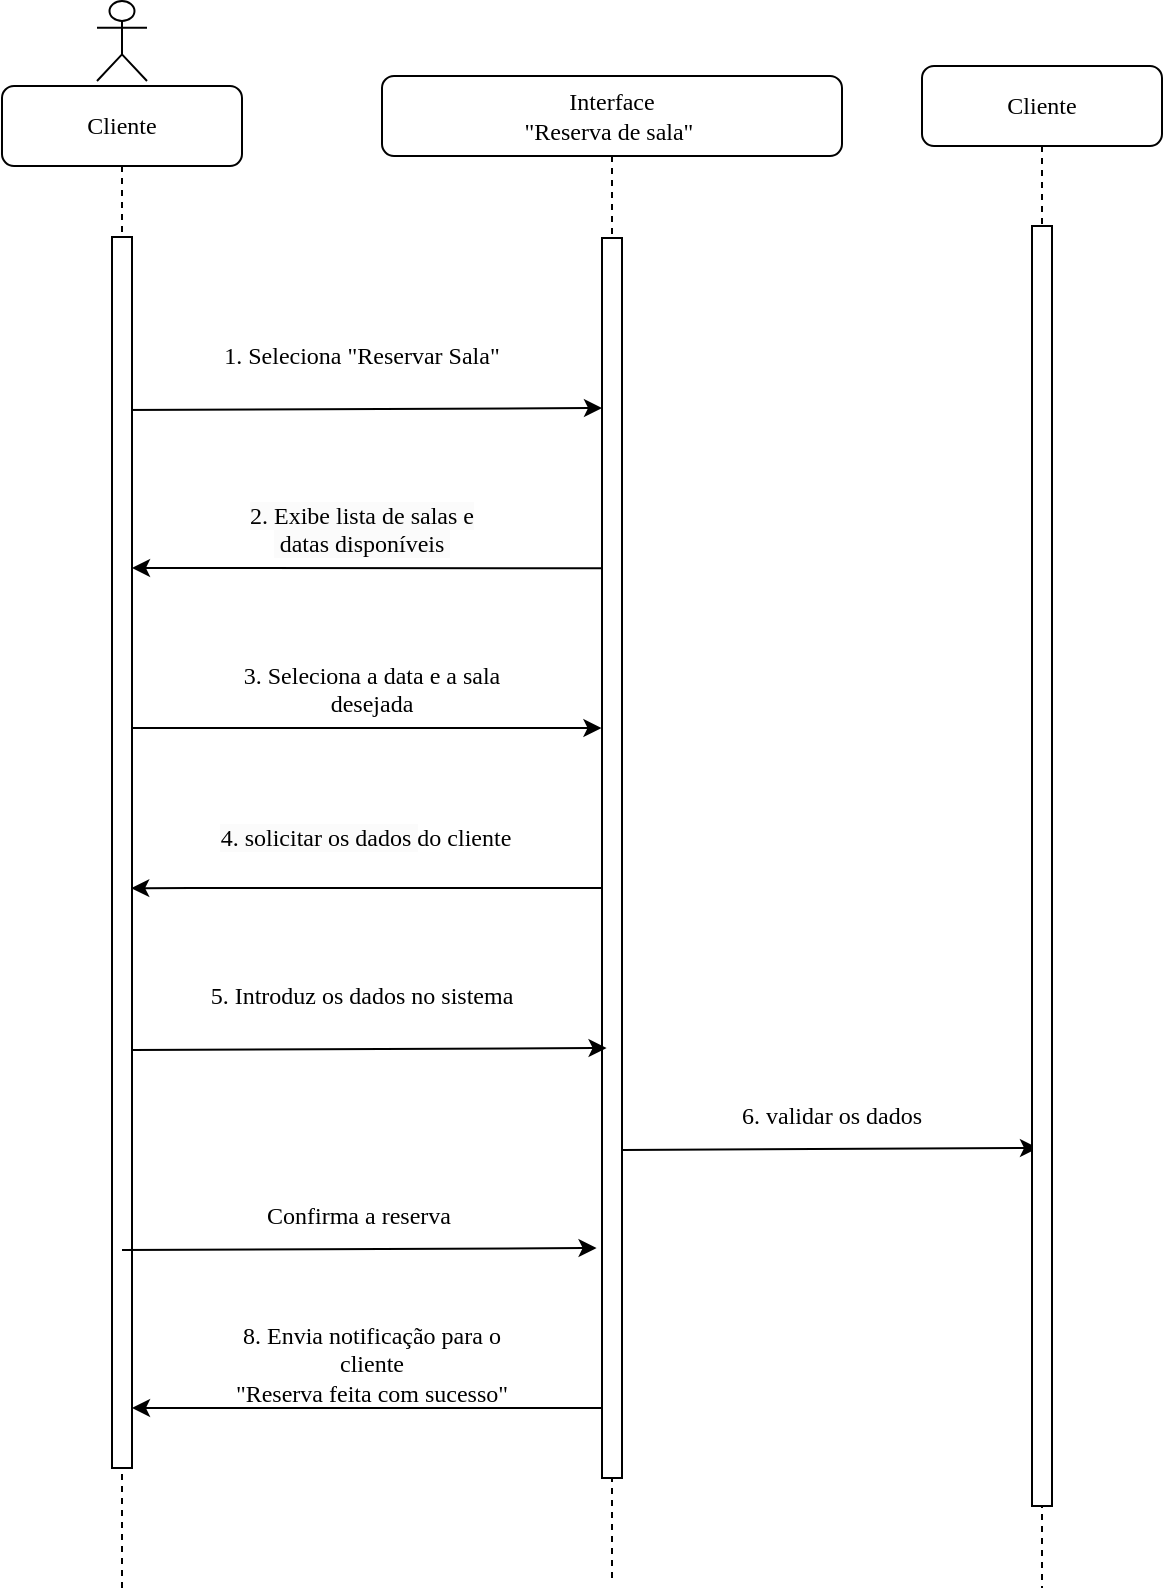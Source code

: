 <mxfile version="24.8.3">
  <diagram name="Page-1" id="13e1069c-82ec-6db2-03f1-153e76fe0fe0">
    <mxGraphModel dx="1000" dy="530" grid="1" gridSize="10" guides="1" tooltips="1" connect="1" arrows="1" fold="1" page="1" pageScale="1" pageWidth="1400" pageHeight="850" background="none" math="0" shadow="0">
      <root>
        <mxCell id="0" />
        <mxCell id="1" parent="0" />
        <mxCell id="7baba1c4bc27f4b0-2" value="Interface&lt;div style=&quot;font-size: 12px;&quot;&gt;&quot;Reserva de sala&quot;&amp;nbsp;&lt;/div&gt;" style="shape=umlLifeline;perimeter=lifelinePerimeter;whiteSpace=wrap;html=1;container=1;collapsible=0;recursiveResize=0;outlineConnect=0;rounded=1;shadow=0;comic=0;labelBackgroundColor=none;strokeWidth=1;fontFamily=Verdana;fontSize=12;align=center;" parent="1" vertex="1">
          <mxGeometry x="430" y="74" width="230" height="751" as="geometry" />
        </mxCell>
        <mxCell id="7baba1c4bc27f4b0-10" value="" style="html=1;points=[];perimeter=orthogonalPerimeter;rounded=0;shadow=0;comic=0;labelBackgroundColor=none;strokeWidth=1;fontFamily=Verdana;fontSize=12;align=center;" parent="7baba1c4bc27f4b0-2" vertex="1">
          <mxGeometry x="110" y="81" width="10" height="620" as="geometry" />
        </mxCell>
        <mxCell id="jpCe2Csj7cK2ZQe0Vtn_-14" value="&lt;span style=&quot;color: rgb(0, 0, 0); font-size: 12px; font-style: normal; font-variant-ligatures: normal; font-variant-caps: normal; font-weight: 400; letter-spacing: normal; orphans: 2; text-indent: 0px; text-transform: none; widows: 2; word-spacing: 0px; -webkit-text-stroke-width: 0px; white-space: nowrap; background-color: rgb(251, 251, 251); text-decoration-thickness: initial; text-decoration-style: initial; text-decoration-color: initial; float: none; display: inline !important;&quot;&gt;2. Exibe lista de salas e&lt;/span&gt;&lt;div style=&quot;font-size: 12px;&quot;&gt;&lt;span style=&quot;color: rgb(0, 0, 0); font-size: 12px; font-style: normal; font-variant-ligatures: normal; font-variant-caps: normal; font-weight: 400; letter-spacing: normal; orphans: 2; text-indent: 0px; text-transform: none; widows: 2; word-spacing: 0px; -webkit-text-stroke-width: 0px; white-space: nowrap; background-color: rgb(251, 251, 251); text-decoration-thickness: initial; text-decoration-style: initial; text-decoration-color: initial; float: none; display: inline !important;&quot;&gt;&amp;nbsp;datas disponíveis&amp;nbsp;&lt;/span&gt;&lt;/div&gt;" style="text;whiteSpace=wrap;html=1;fontSize=12;align=center;fontFamily=Verdana;" parent="7baba1c4bc27f4b0-2" vertex="1">
          <mxGeometry x="-85" y="206" width="150" height="29" as="geometry" />
        </mxCell>
        <mxCell id="jpCe2Csj7cK2ZQe0Vtn_-15" value="&lt;div style=&quot;font-size: 12px;&quot;&gt;&lt;span style=&quot;background-color: initial; text-wrap: nowrap; font-size: 12px;&quot;&gt;&lt;font style=&quot;font-size: 12px;&quot;&gt;3. Seleciona a data e a sala&lt;/font&gt;&lt;/span&gt;&lt;/div&gt;&lt;div style=&quot;font-size: 12px;&quot;&gt;&lt;span style=&quot;background-color: initial; text-wrap: nowrap; font-size: 12px;&quot;&gt;&lt;font style=&quot;font-size: 12px;&quot;&gt;desejada&lt;/font&gt;&lt;/span&gt;&lt;/div&gt;" style="text;whiteSpace=wrap;html=1;align=center;fontSize=12;fontFamily=Verdana;" parent="7baba1c4bc27f4b0-2" vertex="1">
          <mxGeometry x="-75" y="286" width="140" height="40" as="geometry" />
        </mxCell>
        <mxCell id="i20f5D9uLhxDCImRe5Bx-5" value="" style="endArrow=classic;html=1;rounded=0;exitX=1.033;exitY=0.428;exitDx=0;exitDy=0;exitPerimeter=0;entryX=0.3;entryY=0.797;entryDx=0;entryDy=0;entryPerimeter=0;" parent="7baba1c4bc27f4b0-2" edge="1">
          <mxGeometry width="50" height="50" relative="1" as="geometry">
            <mxPoint x="120" y="536.974" as="sourcePoint" />
            <mxPoint x="328.0" y="536.0" as="targetPoint" />
            <Array as="points" />
          </mxGeometry>
        </mxCell>
        <mxCell id="i20f5D9uLhxDCImRe5Bx-6" value="&lt;div style=&quot;text-indent: 0px; font-size: 12px;&quot;&gt;&lt;span style=&quot;text-indent: -0.25in; background-color: initial; text-wrap-mode: nowrap; font-size: 12px;&quot;&gt;&lt;font style=&quot;font-size: 12px;&quot;&gt;6.&lt;/font&gt;&lt;/span&gt;&lt;span style=&quot;font-size: 12px; text-indent: -0.25in; background-color: initial;&quot;&gt;&amp;nbsp;validar os dados&lt;/span&gt;&lt;font style=&quot;font-size: 12px;&quot;&gt;&lt;span style=&quot;text-wrap-mode: nowrap; font-size: 12px;&quot;&gt;&lt;br style=&quot;font-size: 12px;&quot;&gt;&lt;/span&gt;&lt;/font&gt;&lt;/div&gt;&lt;p class=&quot;MsoListParagraph&quot; style=&quot;margin-left: 40.5pt; font-size: 12px;&quot;&gt;&lt;/p&gt;" style="text;whiteSpace=wrap;html=1;fontSize=12;align=center;verticalAlign=top;fontFamily=Verdana;" parent="7baba1c4bc27f4b0-2" vertex="1">
          <mxGeometry x="140" y="506" width="170" height="24" as="geometry" />
        </mxCell>
        <mxCell id="jpCe2Csj7cK2ZQe0Vtn_-39" value="" style="endArrow=classic;html=1;rounded=0;" parent="7baba1c4bc27f4b0-2" edge="1" target="7baba1c4bc27f4b0-9">
          <mxGeometry width="50" height="50" relative="1" as="geometry">
            <mxPoint x="110" y="666" as="sourcePoint" />
            <mxPoint x="-321.09" y="672.512" as="targetPoint" />
            <Array as="points" />
          </mxGeometry>
        </mxCell>
        <mxCell id="7baba1c4bc27f4b0-3" value="Cliente" style="shape=umlLifeline;perimeter=lifelinePerimeter;whiteSpace=wrap;html=1;container=1;collapsible=0;recursiveResize=0;outlineConnect=0;rounded=1;shadow=0;comic=0;labelBackgroundColor=none;strokeWidth=1;fontFamily=Verdana;fontSize=12;align=center;" parent="1" vertex="1">
          <mxGeometry x="700" y="69" width="120" height="761" as="geometry" />
        </mxCell>
        <mxCell id="7baba1c4bc27f4b0-13" value="" style="html=1;points=[];perimeter=orthogonalPerimeter;rounded=0;shadow=0;comic=0;labelBackgroundColor=none;strokeWidth=1;fontFamily=Verdana;fontSize=12;align=center;" parent="7baba1c4bc27f4b0-3" vertex="1">
          <mxGeometry x="55" y="80" width="10" height="640" as="geometry" />
        </mxCell>
        <mxCell id="7baba1c4bc27f4b0-8" value="Cliente" style="shape=umlLifeline;perimeter=lifelinePerimeter;whiteSpace=wrap;html=1;container=1;collapsible=0;recursiveResize=0;outlineConnect=0;rounded=1;shadow=0;comic=0;labelBackgroundColor=none;strokeWidth=1;fontFamily=Verdana;fontSize=12;align=center;" parent="1" vertex="1">
          <mxGeometry x="240" y="79" width="120" height="751" as="geometry" />
        </mxCell>
        <mxCell id="jpCe2Csj7cK2ZQe0Vtn_-24" value="" style="endArrow=classic;html=1;rounded=0;exitX=0.857;exitY=0.625;exitDx=0;exitDy=0;exitPerimeter=0;entryX=0.086;entryY=0.618;entryDx=0;entryDy=0;entryPerimeter=0;" parent="7baba1c4bc27f4b0-8" edge="1">
          <mxGeometry width="50" height="50" relative="1" as="geometry">
            <mxPoint x="65.0" y="482.028" as="sourcePoint" />
            <mxPoint x="302.29" y="481" as="targetPoint" />
            <Array as="points" />
          </mxGeometry>
        </mxCell>
        <mxCell id="jpCe2Csj7cK2ZQe0Vtn_-17" value="" style="endArrow=classic;html=1;rounded=0;entryX=0.006;entryY=0.424;entryDx=0;entryDy=0;entryPerimeter=0;exitX=1.033;exitY=0.428;exitDx=0;exitDy=0;exitPerimeter=0;" parent="1" edge="1">
          <mxGeometry width="50" height="50" relative="1" as="geometry">
            <mxPoint x="305.0" y="400.054" as="sourcePoint" />
            <mxPoint x="539.73" y="400" as="targetPoint" />
            <Array as="points" />
          </mxGeometry>
        </mxCell>
        <mxCell id="jpCe2Csj7cK2ZQe0Vtn_-20" value="&lt;div&gt;&lt;br&gt;&lt;/div&gt;&lt;div&gt;&lt;br&gt;&lt;/div&gt;" style="shape=umlActor;verticalLabelPosition=bottom;verticalAlign=top;html=1;outlineConnect=0;" parent="1" vertex="1">
          <mxGeometry x="287.5" y="36.5" width="25" height="40" as="geometry" />
        </mxCell>
        <mxCell id="jpCe2Csj7cK2ZQe0Vtn_-7" value="" style="endArrow=classic;html=1;rounded=0;" parent="1" edge="1">
          <mxGeometry width="50" height="50" relative="1" as="geometry">
            <mxPoint x="300" y="241" as="sourcePoint" />
            <mxPoint x="540" y="240" as="targetPoint" />
          </mxGeometry>
        </mxCell>
        <mxCell id="jpCe2Csj7cK2ZQe0Vtn_-29" value="&lt;div style=&quot;font-size: 12px;&quot;&gt;&lt;span style=&quot;background-color: initial; text-wrap-mode: nowrap; font-size: 12px;&quot;&gt;&lt;font style=&quot;font-size: 12px;&quot;&gt;8. Envia notificação para o cliente&lt;/font&gt;&lt;/span&gt;&lt;/div&gt;&lt;div style=&quot;font-size: 12px;&quot;&gt;&lt;span style=&quot;background-color: initial; text-wrap-mode: nowrap; font-size: 12px;&quot;&gt;&lt;font style=&quot;font-size: 12px;&quot;&gt;&quot;Reserva feita com sucesso&quot;&lt;/font&gt;&lt;/span&gt;&lt;/div&gt;" style="text;whiteSpace=wrap;html=1;fontSize=12;align=center;fontFamily=Verdana;" parent="1" vertex="1">
          <mxGeometry x="345" y="690" width="160" height="40" as="geometry" />
        </mxCell>
        <mxCell id="SjC08Xs28rp6ZLOFi1u1-16" value="" style="endArrow=classic;html=1;rounded=0;entryX=0.423;entryY=0.661;entryDx=0;entryDy=0;entryPerimeter=0;" parent="1" target="7baba1c4bc27f4b0-9" edge="1">
          <mxGeometry width="50" height="50" relative="1" as="geometry">
            <mxPoint x="300" y="514" as="sourcePoint" />
            <mxPoint x="614" y="516" as="targetPoint" />
            <Array as="points" />
          </mxGeometry>
        </mxCell>
        <mxCell id="7baba1c4bc27f4b0-9" value="" style="html=1;points=[];perimeter=orthogonalPerimeter;rounded=0;shadow=0;comic=0;labelBackgroundColor=none;strokeWidth=1;fontFamily=Verdana;fontSize=12;align=center;" parent="1" vertex="1">
          <mxGeometry x="295" y="154.5" width="10" height="615.5" as="geometry" />
        </mxCell>
        <mxCell id="jpCe2Csj7cK2ZQe0Vtn_-13" value="&lt;div style=&quot;font-size: 12px;&quot;&gt;&lt;span style=&quot;background-color: initial; text-wrap: nowrap; font-size: 12px;&quot;&gt;&lt;font style=&quot;font-size: 12px;&quot;&gt;1. Seleciona &quot;Reservar Sala&lt;/font&gt;&lt;/span&gt;&lt;span style=&quot;background-color: initial; text-wrap-mode: nowrap; font-size: 12px;&quot;&gt;&quot;&lt;/span&gt;&lt;/div&gt;" style="text;whiteSpace=wrap;html=1;fontSize=12;align=center;fontFamily=Verdana;" parent="1" vertex="1">
          <mxGeometry x="350" y="200" width="140" height="40" as="geometry" />
        </mxCell>
        <mxCell id="jpCe2Csj7cK2ZQe0Vtn_-12" value="" style="endArrow=classic;html=1;rounded=0;exitX=0.033;exitY=0.158;exitDx=0;exitDy=0;exitPerimeter=0;" parent="1" edge="1">
          <mxGeometry width="50" height="50" relative="1" as="geometry">
            <mxPoint x="540.33" y="320.12" as="sourcePoint" />
            <mxPoint x="305.0" y="320" as="targetPoint" />
            <Array as="points" />
          </mxGeometry>
        </mxCell>
        <mxCell id="jpCe2Csj7cK2ZQe0Vtn_-19" value="" style="endArrow=classic;html=1;rounded=0;entryX=0.96;entryY=0.529;entryDx=0;entryDy=0;entryPerimeter=0;" parent="1" target="7baba1c4bc27f4b0-9" edge="1">
          <mxGeometry width="50" height="50" relative="1" as="geometry">
            <mxPoint x="540" y="480" as="sourcePoint" />
            <mxPoint x="310.0" y="480.5" as="targetPoint" />
            <Array as="points">
              <mxPoint x="334.29" y="480" />
            </Array>
          </mxGeometry>
        </mxCell>
        <mxCell id="jpCe2Csj7cK2ZQe0Vtn_-18" value="&lt;span style=&quot;color: rgb(0, 0, 0); font-style: normal; font-variant-ligatures: normal; font-variant-caps: normal; font-weight: 400; letter-spacing: normal; orphans: 2; text-indent: 0px; text-transform: none; widows: 2; word-spacing: 0px; -webkit-text-stroke-width: 0px; white-space: nowrap; background-color: rgb(251, 251, 251); text-decoration-thickness: initial; text-decoration-style: initial; text-decoration-color: initial; float: none; font-size: 12px; display: inline !important;&quot;&gt;4. solicitar os dados&amp;nbsp;&lt;/span&gt;&lt;span style=&quot;text-wrap-mode: nowrap;&quot;&gt;do cliente&amp;nbsp;&lt;/span&gt;&lt;span style=&quot;background-color: initial; text-wrap-mode: nowrap;&quot;&gt;&amp;nbsp;&lt;/span&gt;" style="text;whiteSpace=wrap;html=1;align=center;fontSize=12;verticalAlign=middle;fontFamily=Verdana;" parent="1" vertex="1">
          <mxGeometry x="320" y="434.5" width="210" height="40" as="geometry" />
        </mxCell>
        <mxCell id="jpCe2Csj7cK2ZQe0Vtn_-28" value="&lt;div style=&quot;font-size: 12px;&quot;&gt;&lt;font style=&quot;font-size: 12px;&quot;&gt;&lt;span style=&quot;text-wrap-mode: nowrap; font-size: 12px;&quot;&gt;5. I&lt;/span&gt;&lt;/font&gt;&lt;span style=&quot;text-indent: -18pt; background-color: initial; font-size: 12px;&quot;&gt;ntroduz os dados no sistema&lt;/span&gt;&lt;/div&gt;&lt;p class=&quot;MsoListParagraph&quot; style=&quot;margin-top: 0cm; margin-right: 0cm; margin-left: 40.5pt; text-indent: -18pt; line-height: normal; font-size: 12px;&quot;&gt;&lt;/p&gt;" style="text;whiteSpace=wrap;html=1;fontSize=12;align=center;verticalAlign=middle;fontFamily=Verdana;" parent="1" vertex="1">
          <mxGeometry x="330" y="520" width="180" height="40" as="geometry" />
        </mxCell>
        <mxCell id="a-hRJibyOcb7HDgHUgP4-1" value="" style="endArrow=classic;html=1;rounded=0;exitX=0.857;exitY=0.625;exitDx=0;exitDy=0;exitPerimeter=0;entryX=0.086;entryY=0.618;entryDx=0;entryDy=0;entryPerimeter=0;" edge="1" parent="1">
          <mxGeometry width="50" height="50" relative="1" as="geometry">
            <mxPoint x="300.0" y="661.028" as="sourcePoint" />
            <mxPoint x="537.29" y="660" as="targetPoint" />
            <Array as="points" />
          </mxGeometry>
        </mxCell>
        <mxCell id="a-hRJibyOcb7HDgHUgP4-2" value="&lt;div style=&quot;font-size: 12px;&quot;&gt;&lt;span style=&quot;font-size: 12px; background-color: initial;&quot;&gt;Confirma a reserva&amp;nbsp;&lt;/span&gt;&lt;/div&gt;&lt;p class=&quot;MsoListParagraph&quot; style=&quot;margin-top: 0cm; margin-right: 0cm; margin-left: 40.5pt; text-indent: -18pt; line-height: normal; font-size: 12px;&quot;&gt;&lt;/p&gt;" style="text;whiteSpace=wrap;html=1;fontSize=12;align=center;verticalAlign=middle;fontFamily=Verdana;" vertex="1" parent="1">
          <mxGeometry x="330" y="630" width="180" height="40" as="geometry" />
        </mxCell>
      </root>
    </mxGraphModel>
  </diagram>
</mxfile>
